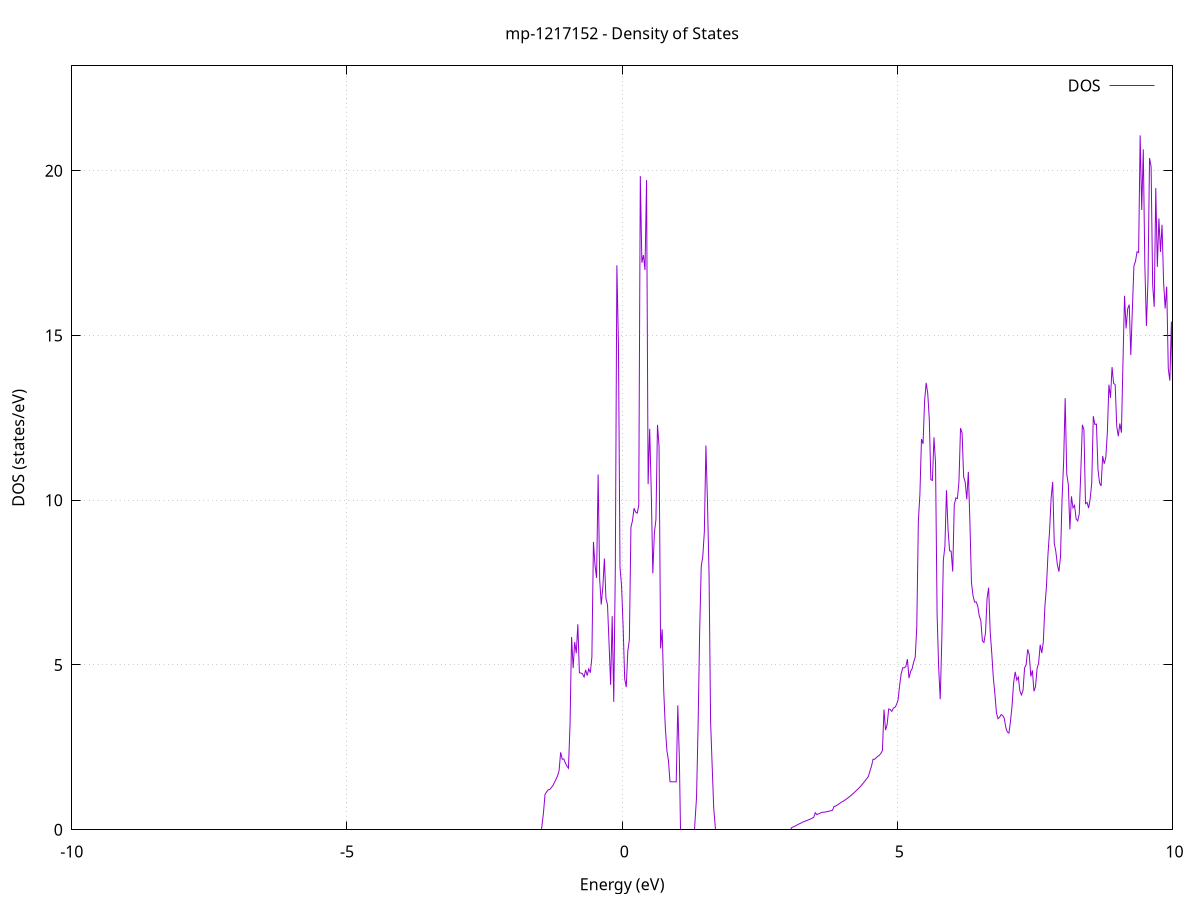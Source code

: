 set title 'mp-1217152 - Density of States'
set xlabel 'Energy (eV)'
set ylabel 'DOS (states/eV)'
set grid
set xrange [-10:10]
set yrange [0:23.180]
set xzeroaxis lt -1
set terminal png size 800,600
set output 'mp-1217152_dos_gnuplot.png'
plot '-' using 1:2 with lines title 'DOS'
-29.585400 0.000000
-29.557000 0.000000
-29.528600 0.000000
-29.500200 0.000000
-29.471800 0.000000
-29.443500 0.000000
-29.415100 0.000000
-29.386700 0.000000
-29.358300 0.000000
-29.329900 0.000000
-29.301500 0.000000
-29.273200 0.000000
-29.244800 0.000000
-29.216400 0.000000
-29.188000 0.000000
-29.159600 0.000000
-29.131200 0.000000
-29.102900 0.000000
-29.074500 0.000000
-29.046100 0.000000
-29.017700 0.000000
-28.989300 0.000000
-28.960900 0.000000
-28.932600 0.000000
-28.904200 0.000000
-28.875800 0.000000
-28.847400 0.000000
-28.819000 0.000000
-28.790700 0.000000
-28.762300 0.000000
-28.733900 0.000000
-28.705500 0.000000
-28.677100 0.000000
-28.648700 0.000000
-28.620400 0.000000
-28.592000 0.000000
-28.563600 0.000000
-28.535200 0.000000
-28.506800 0.000000
-28.478400 0.000000
-28.450100 0.000000
-28.421700 0.000000
-28.393300 0.000000
-28.364900 0.000000
-28.336500 0.000000
-28.308100 0.000000
-28.279800 0.000000
-28.251400 0.000000
-28.223000 0.000000
-28.194600 0.000000
-28.166200 0.000000
-28.137900 0.000000
-28.109500 0.000000
-28.081100 0.000000
-28.052700 0.000000
-28.024300 0.000000
-27.995900 0.000000
-27.967600 0.000000
-27.939200 0.000000
-27.910800 0.000000
-27.882400 0.000000
-27.854000 0.000000
-27.825600 0.000000
-27.797300 0.000000
-27.768900 0.000000
-27.740500 0.000000
-27.712100 0.000000
-27.683700 0.000000
-27.655300 0.000000
-27.627000 0.000000
-27.598600 0.000000
-27.570200 0.000000
-27.541800 0.000000
-27.513400 0.000000
-27.485000 0.000000
-27.456700 0.000000
-27.428300 0.000000
-27.399900 0.000000
-27.371500 0.000000
-27.343100 0.000000
-27.314800 0.000000
-27.286400 0.000000
-27.258000 0.000000
-27.229600 0.000000
-27.201200 0.000000
-27.172800 0.000000
-27.144500 0.000000
-27.116100 0.000000
-27.087700 0.000000
-27.059300 0.000000
-27.030900 0.000000
-27.002500 11.322500
-26.974200 7.687000
-26.945800 4.153000
-26.917400 11.993300
-26.889000 27.393200
-26.860600 17.843000
-26.832200 36.706500
-26.803900 10.664800
-26.775500 25.936900
-26.747100 23.036100
-26.718700 26.891500
-26.690300 25.285800
-26.661900 13.594500
-26.633600 31.408500
-26.605200 36.576500
-26.576800 17.557000
-26.548400 28.031500
-26.520000 55.784700
-26.491700 44.017700
-26.463300 45.048100
-26.434900 37.753100
-26.406500 8.943000
-26.378100 29.261000
-26.349700 56.026200
-26.321400 38.034600
-26.293000 28.166000
-26.264600 59.057200
-26.236200 45.416000
-26.207800 42.880400
-26.179400 38.852600
-26.151100 43.170200
-26.122700 30.925900
-26.094300 31.955900
-26.065900 41.074400
-26.037500 43.413700
-26.009100 24.697600
-25.980800 64.983900
-25.952400 11.633300
-25.924000 7.841500
-25.895600 10.628200
-25.867200 6.782300
-25.838900 0.000000
-25.810500 7.618100
-25.782100 6.831500
-25.753700 7.401300
-25.725300 8.021200
-25.696900 10.143500
-25.668600 16.246400
-25.640200 0.000000
-25.611800 0.000000
-25.583400 0.000000
-25.555000 0.000000
-25.526600 0.000000
-25.498300 0.000000
-25.469900 0.000000
-25.441500 0.000000
-25.413100 0.000000
-25.384700 0.000000
-25.356300 0.000000
-25.328000 0.000000
-25.299600 0.000000
-25.271200 0.000000
-25.242800 0.000000
-25.214400 0.000000
-25.186000 0.000000
-25.157700 0.000000
-25.129300 0.000000
-25.100900 0.000000
-25.072500 0.000000
-25.044100 0.000000
-25.015800 0.000000
-24.987400 0.000000
-24.959000 0.000000
-24.930600 0.000000
-24.902200 0.000000
-24.873800 0.000000
-24.845500 0.000000
-24.817100 0.000000
-24.788700 0.000000
-24.760300 0.000000
-24.731900 0.000000
-24.703500 0.000000
-24.675200 0.000000
-24.646800 0.000000
-24.618400 0.000000
-24.590000 0.000000
-24.561600 0.000000
-24.533200 0.000000
-24.504900 0.000000
-24.476500 0.000000
-24.448100 0.000000
-24.419700 0.000000
-24.391300 0.000000
-24.362900 0.000000
-24.334600 0.000000
-24.306200 0.000000
-24.277800 0.000000
-24.249400 0.000000
-24.221000 0.000000
-24.192700 0.000000
-24.164300 0.000000
-24.135900 0.000000
-24.107500 0.000000
-24.079100 0.000000
-24.050700 0.000000
-24.022400 0.000000
-23.994000 0.000000
-23.965600 0.000000
-23.937200 0.000000
-23.908800 0.000000
-23.880400 0.000000
-23.852100 0.000000
-23.823700 0.000000
-23.795300 0.000000
-23.766900 0.000000
-23.738500 0.000000
-23.710100 0.000000
-23.681800 0.000000
-23.653400 0.000000
-23.625000 0.000000
-23.596600 0.000000
-23.568200 0.000000
-23.539900 0.000000
-23.511500 0.000000
-23.483100 0.000000
-23.454700 0.000000
-23.426300 0.000000
-23.397900 0.000000
-23.369600 0.000000
-23.341200 0.000000
-23.312800 0.000000
-23.284400 0.000000
-23.256000 0.000000
-23.227600 0.000000
-23.199300 0.000000
-23.170900 0.000000
-23.142500 0.000000
-23.114100 0.000000
-23.085700 0.000000
-23.057300 0.000000
-23.029000 0.000000
-23.000600 0.000000
-22.972200 0.000000
-22.943800 0.000000
-22.915400 0.000000
-22.887000 0.000000
-22.858700 0.000000
-22.830300 0.000000
-22.801900 0.000000
-22.773500 0.000000
-22.745100 0.000000
-22.716800 0.000000
-22.688400 0.000000
-22.660000 0.000000
-22.631600 0.000000
-22.603200 0.000000
-22.574800 0.000000
-22.546500 0.000000
-22.518100 0.000000
-22.489700 0.000000
-22.461300 0.000000
-22.432900 0.000000
-22.404500 0.000000
-22.376200 0.000000
-22.347800 0.000000
-22.319400 0.000000
-22.291000 0.000000
-22.262600 0.000000
-22.234200 0.000000
-22.205900 0.000000
-22.177500 0.000000
-22.149100 0.000000
-22.120700 0.000000
-22.092300 0.000000
-22.063900 0.000000
-22.035600 0.000000
-22.007200 0.000000
-21.978800 0.000000
-21.950400 0.000000
-21.922000 0.000000
-21.893700 0.000000
-21.865300 0.000000
-21.836900 0.000000
-21.808500 0.000000
-21.780100 0.000000
-21.751700 0.000000
-21.723400 0.000000
-21.695000 0.000000
-21.666600 0.000000
-21.638200 0.000000
-21.609800 0.000000
-21.581400 0.000000
-21.553100 0.000000
-21.524700 0.000000
-21.496300 0.000000
-21.467900 0.000000
-21.439500 0.000000
-21.411100 0.000000
-21.382800 0.000000
-21.354400 0.000000
-21.326000 0.000000
-21.297600 0.000000
-21.269200 0.000000
-21.240900 0.000000
-21.212500 0.000000
-21.184100 0.000000
-21.155700 0.000000
-21.127300 0.000000
-21.098900 0.000000
-21.070600 0.000000
-21.042200 0.000000
-21.013800 0.000000
-20.985400 0.000000
-20.957000 0.000000
-20.928600 0.000000
-20.900300 0.000000
-20.871900 0.000000
-20.843500 0.000000
-20.815100 0.000000
-20.786700 0.000000
-20.758300 0.000000
-20.730000 0.000000
-20.701600 0.000000
-20.673200 0.000000
-20.644800 0.000000
-20.616400 0.000000
-20.588000 0.000000
-20.559700 0.000000
-20.531300 0.000000
-20.502900 0.000000
-20.474500 0.000000
-20.446100 0.000000
-20.417800 0.000000
-20.389400 0.000000
-20.361000 0.000000
-20.332600 0.000000
-20.304200 0.000000
-20.275800 0.000000
-20.247500 0.000000
-20.219100 0.000000
-20.190700 0.000000
-20.162300 0.000000
-20.133900 0.000000
-20.105500 0.000000
-20.077200 0.000000
-20.048800 0.000000
-20.020400 0.000000
-19.992000 0.000000
-19.963600 0.000000
-19.935200 0.000000
-19.906900 0.000000
-19.878500 0.000000
-19.850100 0.000000
-19.821700 0.000000
-19.793300 0.000000
-19.764900 0.000000
-19.736600 0.000000
-19.708200 0.000000
-19.679800 0.000000
-19.651400 0.000000
-19.623000 0.000000
-19.594700 0.000000
-19.566300 0.000000
-19.537900 0.000000
-19.509500 0.000000
-19.481100 0.000000
-19.452700 0.000000
-19.424400 0.000000
-19.396000 0.000000
-19.367600 0.000000
-19.339200 0.000000
-19.310800 0.000000
-19.282400 0.000000
-19.254100 0.000000
-19.225700 0.000000
-19.197300 0.000000
-19.168900 0.000000
-19.140500 0.000000
-19.112100 0.000000
-19.083800 0.000000
-19.055400 0.000000
-19.027000 0.000000
-18.998600 0.000000
-18.970200 0.000000
-18.941900 0.000000
-18.913500 0.000000
-18.885100 0.000000
-18.856700 0.000000
-18.828300 0.000000
-18.799900 0.000000
-18.771600 0.000000
-18.743200 0.000000
-18.714800 0.000000
-18.686400 0.000000
-18.658000 0.000000
-18.629600 0.000000
-18.601300 0.000000
-18.572900 0.000000
-18.544500 0.000000
-18.516100 0.000000
-18.487700 0.000000
-18.459300 0.000000
-18.431000 0.000000
-18.402600 0.000000
-18.374200 0.000000
-18.345800 0.000000
-18.317400 0.000000
-18.289000 0.000000
-18.260700 0.000000
-18.232300 0.000000
-18.203900 0.000000
-18.175500 0.000000
-18.147100 0.000000
-18.118800 0.000000
-18.090400 0.000000
-18.062000 0.000000
-18.033600 0.000000
-18.005200 0.000000
-17.976800 0.000000
-17.948500 0.000000
-17.920100 0.000000
-17.891700 0.000000
-17.863300 0.000000
-17.834900 0.000000
-17.806500 0.000000
-17.778200 0.000000
-17.749800 0.000000
-17.721400 0.000000
-17.693000 0.000000
-17.664600 0.000000
-17.636200 0.000000
-17.607900 0.000000
-17.579500 0.000000
-17.551100 0.000000
-17.522700 0.000000
-17.494300 0.000000
-17.465900 0.000000
-17.437600 0.000000
-17.409200 0.000000
-17.380800 0.000000
-17.352400 0.000000
-17.324000 0.000000
-17.295700 0.000000
-17.267300 0.000000
-17.238900 0.000000
-17.210500 0.000000
-17.182100 0.000000
-17.153700 0.000000
-17.125400 0.000000
-17.097000 0.000000
-17.068600 0.000000
-17.040200 0.000000
-17.011800 0.000000
-16.983400 0.000000
-16.955100 0.000000
-16.926700 0.000000
-16.898300 0.000000
-16.869900 0.000000
-16.841500 0.000000
-16.813100 0.000000
-16.784800 0.000000
-16.756400 0.000000
-16.728000 0.000000
-16.699600 0.000000
-16.671200 0.000000
-16.642900 0.000000
-16.614500 0.000000
-16.586100 0.000000
-16.557700 0.000000
-16.529300 0.000000
-16.500900 0.000000
-16.472600 0.000000
-16.444200 0.000000
-16.415800 0.000000
-16.387400 0.000000
-16.359000 0.000000
-16.330600 0.000000
-16.302300 0.000000
-16.273900 0.000000
-16.245500 0.000000
-16.217100 0.000000
-16.188700 0.000000
-16.160300 0.000000
-16.132000 0.000000
-16.103600 0.000000
-16.075200 0.000000
-16.046800 0.000000
-16.018400 0.000000
-15.990000 0.000000
-15.961700 0.000000
-15.933300 0.000000
-15.904900 0.000000
-15.876500 0.000000
-15.848100 0.000000
-15.819800 0.000000
-15.791400 0.000000
-15.763000 0.000000
-15.734600 0.000000
-15.706200 0.000000
-15.677800 0.000000
-15.649500 0.000000
-15.621100 0.000000
-15.592700 0.000000
-15.564300 0.000000
-15.535900 0.000000
-15.507500 0.000000
-15.479200 0.000000
-15.450800 0.000000
-15.422400 0.000000
-15.394000 0.000000
-15.365600 0.000000
-15.337200 0.000000
-15.308900 0.000000
-15.280500 0.000000
-15.252100 0.000000
-15.223700 0.000000
-15.195300 0.000000
-15.166900 0.000000
-15.138600 0.000000
-15.110200 0.000000
-15.081800 0.000000
-15.053400 0.000000
-15.025000 0.000000
-14.996700 0.000000
-14.968300 0.000000
-14.939900 0.000000
-14.911500 0.000000
-14.883100 0.000000
-14.854700 0.000000
-14.826400 0.000000
-14.798000 0.000000
-14.769600 0.000000
-14.741200 0.000000
-14.712800 0.000000
-14.684400 0.000000
-14.656100 0.000000
-14.627700 0.000000
-14.599300 0.000000
-14.570900 0.000000
-14.542500 0.000000
-14.514100 0.000000
-14.485800 0.000000
-14.457400 0.000000
-14.429000 0.000000
-14.400600 0.000000
-14.372200 0.000000
-14.343900 0.000000
-14.315500 0.000000
-14.287100 0.000000
-14.258700 0.000000
-14.230300 0.000000
-14.201900 0.000000
-14.173600 0.000000
-14.145200 0.000000
-14.116800 0.000000
-14.088400 2.191100
-14.060000 2.561200
-14.031600 2.634400
-14.003300 2.993700
-13.974900 3.998500
-13.946500 3.452100
-13.918100 2.636700
-13.889700 2.543900
-13.861300 2.444000
-13.833000 2.222900
-13.804600 2.201100
-13.776200 2.182100
-13.747800 2.162900
-13.719400 2.185300
-13.691000 2.238500
-13.662700 2.297100
-13.634300 6.708200
-13.605900 7.979100
-13.577500 9.409100
-13.549100 12.991100
-13.520800 46.847000
-13.492400 8.379200
-13.464000 12.432000
-13.435600 12.211100
-13.407200 14.332600
-13.378800 17.455500
-13.350500 7.682200
-13.322100 4.928100
-13.293700 5.274900
-13.265300 5.570000
-13.236900 6.968300
-13.208500 17.457000
-13.180200 0.000000
-13.151800 0.000000
-13.123400 0.000000
-13.095000 0.000000
-13.066600 0.000000
-13.038200 0.000000
-13.009900 0.000000
-12.981500 0.000000
-12.953100 0.000000
-12.924700 0.000000
-12.896300 0.000000
-12.868000 0.000000
-12.839600 0.000000
-12.811200 0.000000
-12.782800 0.000000
-12.754400 0.000000
-12.726000 0.000000
-12.697700 0.000000
-12.669300 0.000000
-12.640900 0.000000
-12.612500 0.000000
-12.584100 0.000000
-12.555700 0.000000
-12.527400 0.000000
-12.499000 0.000000
-12.470600 0.000000
-12.442200 0.000000
-12.413800 0.000000
-12.385400 0.000000
-12.357100 0.000000
-12.328700 0.000000
-12.300300 0.000000
-12.271900 0.000000
-12.243500 0.000000
-12.215100 0.000000
-12.186800 0.000000
-12.158400 0.000000
-12.130000 0.000000
-12.101600 0.000000
-12.073200 0.000000
-12.044900 0.000000
-12.016500 0.000000
-11.988100 0.000000
-11.959700 0.000000
-11.931300 0.000000
-11.902900 0.000000
-11.874600 0.000000
-11.846200 0.000000
-11.817800 0.000000
-11.789400 0.000000
-11.761000 0.000000
-11.732600 0.000000
-11.704300 0.000000
-11.675900 0.000000
-11.647500 0.000000
-11.619100 0.000000
-11.590700 0.000000
-11.562300 0.000000
-11.534000 0.000000
-11.505600 0.000000
-11.477200 0.000000
-11.448800 0.000000
-11.420400 0.000000
-11.392000 0.000000
-11.363700 0.000000
-11.335300 0.000000
-11.306900 0.000000
-11.278500 0.000000
-11.250100 0.000000
-11.221800 0.000000
-11.193400 0.000000
-11.165000 0.000000
-11.136600 0.000000
-11.108200 0.000000
-11.079800 0.000000
-11.051500 0.000000
-11.023100 0.000000
-10.994700 0.000000
-10.966300 0.000000
-10.937900 0.000000
-10.909500 0.000000
-10.881200 0.000000
-10.852800 0.000000
-10.824400 0.000000
-10.796000 0.000000
-10.767600 0.000000
-10.739200 0.000000
-10.710900 0.000000
-10.682500 0.000000
-10.654100 0.000000
-10.625700 0.000000
-10.597300 0.000000
-10.569000 0.000000
-10.540600 0.000000
-10.512200 0.000000
-10.483800 0.000000
-10.455400 0.000000
-10.427000 0.000000
-10.398700 0.000000
-10.370300 0.000000
-10.341900 0.000000
-10.313500 0.000000
-10.285100 0.000000
-10.256700 0.000000
-10.228400 0.000000
-10.200000 0.000000
-10.171600 0.000000
-10.143200 0.000000
-10.114800 0.000000
-10.086400 0.000000
-10.058100 0.000000
-10.029700 0.000000
-10.001300 0.000000
-9.972900 0.000000
-9.944500 0.000000
-9.916100 0.000000
-9.887800 0.000000
-9.859400 0.000000
-9.831000 0.000000
-9.802600 0.000000
-9.774200 0.000000
-9.745900 0.000000
-9.717500 0.000000
-9.689100 0.000000
-9.660700 0.000000
-9.632300 0.000000
-9.603900 0.000000
-9.575600 0.000000
-9.547200 0.000000
-9.518800 0.000000
-9.490400 0.000000
-9.462000 0.000000
-9.433600 0.000000
-9.405300 0.000000
-9.376900 0.000000
-9.348500 0.000000
-9.320100 0.000000
-9.291700 0.000000
-9.263300 0.000000
-9.235000 0.000000
-9.206600 0.000000
-9.178200 0.000000
-9.149800 0.000000
-9.121400 0.000000
-9.093000 0.000000
-9.064700 0.000000
-9.036300 0.000000
-9.007900 0.000000
-8.979500 0.000000
-8.951100 0.000000
-8.922800 0.000000
-8.894400 0.000000
-8.866000 0.000000
-8.837600 0.000000
-8.809200 0.000000
-8.780800 0.000000
-8.752500 0.000000
-8.724100 0.000000
-8.695700 0.000000
-8.667300 0.000000
-8.638900 0.000000
-8.610500 0.000000
-8.582200 0.000000
-8.553800 0.000000
-8.525400 0.000000
-8.497000 0.000000
-8.468600 0.000000
-8.440200 0.000000
-8.411900 0.000000
-8.383500 0.000000
-8.355100 0.000000
-8.326700 0.000000
-8.298300 0.000000
-8.270000 0.000000
-8.241600 0.000000
-8.213200 0.000000
-8.184800 0.000000
-8.156400 0.000000
-8.128000 0.000000
-8.099700 0.000000
-8.071300 0.000000
-8.042900 0.000000
-8.014500 0.000000
-7.986100 0.000000
-7.957700 0.000000
-7.929400 0.000000
-7.901000 0.000000
-7.872600 0.000000
-7.844200 0.000000
-7.815800 0.000000
-7.787400 0.000000
-7.759100 0.000000
-7.730700 0.000000
-7.702300 0.000000
-7.673900 0.000000
-7.645500 0.000000
-7.617100 0.000000
-7.588800 0.000000
-7.560400 0.000000
-7.532000 0.000000
-7.503600 0.000000
-7.475200 0.000000
-7.446900 0.000000
-7.418500 0.000000
-7.390100 0.000000
-7.361700 0.000000
-7.333300 0.000000
-7.304900 0.000000
-7.276600 0.000000
-7.248200 0.000000
-7.219800 0.000000
-7.191400 0.000000
-7.163000 0.000000
-7.134600 0.000000
-7.106300 0.000000
-7.077900 0.000000
-7.049500 0.000000
-7.021100 0.000000
-6.992700 0.000000
-6.964300 0.000000
-6.936000 0.000000
-6.907600 0.000000
-6.879200 0.000000
-6.850800 0.000000
-6.822400 0.000000
-6.794000 0.000000
-6.765700 0.000000
-6.737300 0.000000
-6.708900 0.000000
-6.680500 0.000000
-6.652100 0.000000
-6.623800 0.000000
-6.595400 0.000000
-6.567000 0.000000
-6.538600 0.000000
-6.510200 0.000000
-6.481800 0.000000
-6.453500 0.000000
-6.425100 0.000000
-6.396700 0.000000
-6.368300 0.000000
-6.339900 0.000000
-6.311500 0.000000
-6.283200 0.000000
-6.254800 0.000000
-6.226400 0.000000
-6.198000 0.000000
-6.169600 0.000000
-6.141200 0.000000
-6.112900 0.000000
-6.084500 0.000000
-6.056100 0.000000
-6.027700 0.000000
-5.999300 0.000000
-5.971000 0.000000
-5.942600 0.000000
-5.914200 0.000000
-5.885800 0.000000
-5.857400 0.000000
-5.829000 0.000000
-5.800700 0.000000
-5.772300 0.000000
-5.743900 0.000000
-5.715500 0.000000
-5.687100 0.000000
-5.658700 0.000000
-5.630400 0.000000
-5.602000 0.000000
-5.573600 0.000000
-5.545200 0.000000
-5.516800 0.000000
-5.488400 0.000000
-5.460100 0.000000
-5.431700 0.000000
-5.403300 0.000000
-5.374900 0.000000
-5.346500 0.000000
-5.318100 0.000000
-5.289800 0.000000
-5.261400 0.000000
-5.233000 0.000000
-5.204600 0.000000
-5.176200 0.000000
-5.147900 0.000000
-5.119500 0.000000
-5.091100 0.000000
-5.062700 0.000000
-5.034300 0.000000
-5.005900 0.000000
-4.977600 0.000000
-4.949200 0.000000
-4.920800 0.000000
-4.892400 0.000000
-4.864000 0.000000
-4.835600 0.000000
-4.807300 0.000000
-4.778900 0.000000
-4.750500 0.000000
-4.722100 0.000000
-4.693700 0.000000
-4.665300 0.000000
-4.637000 0.000000
-4.608600 0.000000
-4.580200 0.000000
-4.551800 0.000000
-4.523400 0.000000
-4.495000 0.000000
-4.466700 0.000000
-4.438300 0.000000
-4.409900 0.000000
-4.381500 0.000000
-4.353100 0.000000
-4.324800 0.000000
-4.296400 0.000000
-4.268000 0.000000
-4.239600 0.000000
-4.211200 0.000000
-4.182800 0.000000
-4.154500 0.000000
-4.126100 0.000000
-4.097700 0.000000
-4.069300 0.000000
-4.040900 0.000000
-4.012500 0.000000
-3.984200 0.000000
-3.955800 0.000000
-3.927400 0.000000
-3.899000 0.000000
-3.870600 0.000000
-3.842200 0.000000
-3.813900 0.000000
-3.785500 0.000000
-3.757100 0.000000
-3.728700 0.000000
-3.700300 0.000000
-3.672000 0.000000
-3.643600 0.000000
-3.615200 0.000000
-3.586800 0.000000
-3.558400 0.000000
-3.530000 0.000000
-3.501700 0.000000
-3.473300 0.000000
-3.444900 0.000000
-3.416500 0.000000
-3.388100 0.000000
-3.359700 0.000000
-3.331400 0.000000
-3.303000 0.000000
-3.274600 0.000000
-3.246200 0.000000
-3.217800 0.000000
-3.189400 0.000000
-3.161100 0.000000
-3.132700 0.000000
-3.104300 0.000000
-3.075900 0.000000
-3.047500 0.000000
-3.019100 0.000000
-2.990800 0.000000
-2.962400 0.000000
-2.934000 0.000000
-2.905600 0.000000
-2.877200 0.000000
-2.848900 0.000000
-2.820500 0.000000
-2.792100 0.000000
-2.763700 0.000000
-2.735300 0.000000
-2.706900 0.000000
-2.678600 0.000000
-2.650200 0.000000
-2.621800 0.000000
-2.593400 0.000000
-2.565000 0.000000
-2.536600 0.000000
-2.508300 0.000000
-2.479900 0.000000
-2.451500 0.000000
-2.423100 0.000000
-2.394700 0.000000
-2.366300 0.000000
-2.338000 0.000000
-2.309600 0.000000
-2.281200 0.000000
-2.252800 0.000000
-2.224400 0.000000
-2.196000 0.000000
-2.167700 0.000000
-2.139300 0.000000
-2.110900 0.000000
-2.082500 0.000000
-2.054100 0.000000
-2.025800 0.000000
-1.997400 0.000000
-1.969000 0.000000
-1.940600 0.000000
-1.912200 0.000000
-1.883800 0.000000
-1.855500 0.000000
-1.827100 0.000000
-1.798700 0.000000
-1.770300 0.000000
-1.741900 0.000000
-1.713500 0.000000
-1.685200 0.000000
-1.656800 0.000000
-1.628400 0.000000
-1.600000 0.000000
-1.571600 0.000000
-1.543200 0.000000
-1.514900 0.000000
-1.486500 0.000000
-1.458100 0.000000
-1.429700 0.513800
-1.401300 1.073400
-1.373000 1.149500
-1.344600 1.212900
-1.316200 1.222500
-1.287800 1.280300
-1.259400 1.336900
-1.231000 1.436600
-1.202700 1.528600
-1.174300 1.634400
-1.145900 1.794900
-1.117500 2.351000
-1.089100 2.140800
-1.060700 2.149300
-1.032400 2.029500
-1.004000 1.935000
-0.975600 1.868400
-0.947200 3.169700
-0.918800 5.850000
-0.890400 4.905700
-0.862100 5.697600
-0.833700 5.353600
-0.805300 6.236100
-0.776900 4.765500
-0.748500 4.754200
-0.720100 4.731800
-0.691800 4.635100
-0.663400 4.851500
-0.635000 4.678200
-0.606600 4.882800
-0.578200 4.765600
-0.549900 5.236200
-0.521500 8.735900
-0.493100 8.026400
-0.464700 7.639800
-0.436300 10.779400
-0.407900 7.583700
-0.379600 6.834600
-0.351200 7.355400
-0.322800 8.230700
-0.294400 7.025600
-0.266000 6.826500
-0.237600 5.640300
-0.209300 4.397300
-0.180900 6.483300
-0.152500 3.880700
-0.124100 7.935800
-0.095700 17.128400
-0.067300 14.724500
-0.039000 7.970500
-0.010600 7.404100
0.017800 6.164400
0.046200 4.580100
0.074600 4.328600
0.103000 5.421500
0.131300 5.767000
0.159700 9.176700
0.188100 9.385100
0.216500 9.756300
0.244900 9.639000
0.273200 9.606700
0.301600 9.834300
0.330000 19.834700
0.358400 17.207000
0.386800 17.440000
0.415200 16.986100
0.443500 19.714400
0.471900 10.487400
0.500300 12.167500
0.528700 10.294400
0.557100 7.779000
0.585500 8.995800
0.613800 9.407800
0.642200 12.288000
0.670600 11.639300
0.699000 5.503300
0.727400 6.083100
0.755800 4.208300
0.784100 3.116600
0.812500 2.411200
0.840900 2.106700
0.869300 1.459200
0.897700 1.455300
0.926000 1.455600
0.954400 1.456500
0.982800 1.457500
1.011200 3.776600
1.039600 2.162600
1.068000 0.000000
1.096300 0.000000
1.124700 0.000000
1.153100 0.000000
1.181500 0.000000
1.209900 0.000000
1.238300 0.000000
1.266600 0.000000
1.295000 0.000000
1.323400 0.000000
1.351800 0.988300
1.380200 3.172700
1.408600 6.032300
1.436900 7.993800
1.465300 8.295900
1.493700 9.043400
1.522100 11.661700
1.550500 9.938600
1.578900 7.780800
1.607200 3.280000
1.635600 1.945300
1.664000 0.648700
1.692400 0.000000
1.720800 0.000000
1.749100 0.000000
1.777500 0.000000
1.805900 0.000000
1.834300 0.000000
1.862700 0.000000
1.891100 0.000000
1.919400 0.000000
1.947800 0.000000
1.976200 0.000000
2.004600 0.000000
2.033000 0.000000
2.061400 0.000000
2.089700 0.000000
2.118100 0.000000
2.146500 0.000000
2.174900 0.000000
2.203300 0.000000
2.231700 0.000000
2.260000 0.000000
2.288400 0.000000
2.316800 0.000000
2.345200 0.000000
2.373600 0.000000
2.402000 0.000000
2.430300 0.000000
2.458700 0.000000
2.487100 0.000000
2.515500 0.000000
2.543900 0.000000
2.572200 0.000000
2.600600 0.000000
2.629000 0.000000
2.657400 0.000000
2.685800 0.000000
2.714200 0.000000
2.742500 0.000000
2.770900 0.000000
2.799300 0.000000
2.827700 0.000000
2.856100 0.000000
2.884500 0.000000
2.912800 0.000000
2.941200 0.000000
2.969600 0.000000
2.998000 0.000000
3.026400 0.000000
3.054800 0.000000
3.083100 0.069000
3.111500 0.088900
3.139900 0.110700
3.168300 0.134300
3.196700 0.159700
3.225000 0.186800
3.253400 0.206400
3.281800 0.235100
3.310200 0.250800
3.338600 0.270700
3.367000 0.290100
3.395300 0.309300
3.423700 0.328400
3.452100 0.350200
3.480500 0.375000
3.508900 0.515700
3.537300 0.459300
3.565600 0.481600
3.594000 0.503100
3.622400 0.523200
3.650800 0.531900
3.679200 0.536700
3.707600 0.544300
3.735900 0.555500
3.764300 0.566000
3.792700 0.577000
3.821100 0.590200
3.849500 0.705600
3.877900 0.719400
3.906200 0.749400
3.934600 0.780200
3.963000 0.813800
3.991400 0.844400
4.019800 0.870000
4.048100 0.901800
4.076500 0.935000
4.104900 0.971000
4.133300 1.009800
4.161700 1.047400
4.190100 1.088900
4.218400 1.131800
4.246800 1.175700
4.275200 1.220400
4.303600 1.268600
4.332000 1.319000
4.360400 1.376400
4.388700 1.431800
4.417100 1.491500
4.445500 1.554300
4.473900 1.617100
4.502300 1.778400
4.530700 1.932100
4.559000 2.139700
4.587400 2.137600
4.615800 2.184300
4.644200 2.228100
4.672600 2.258800
4.701000 2.318400
4.729300 2.402300
4.757700 3.647000
4.786100 3.025000
4.814500 3.191000
4.842900 3.665200
4.871200 3.651600
4.899600 3.593100
4.928000 3.691300
4.956400 3.714900
4.984800 3.795000
5.013200 3.942700
5.041500 4.372700
5.069900 4.731200
5.098300 4.916500
5.126700 4.912700
5.155100 4.955400
5.183500 5.178000
5.211800 4.602300
5.240200 4.797100
5.268600 4.886600
5.297000 5.088300
5.325400 5.238500
5.353800 6.165600
5.382100 9.363200
5.410500 10.189800
5.438900 11.855800
5.467300 11.710700
5.495700 13.021200
5.524000 13.561900
5.552400 13.247500
5.580800 12.461300
5.609200 10.623700
5.637600 10.601200
5.666000 11.908600
5.694300 11.133100
5.722700 6.542100
5.751100 4.927000
5.779500 3.961900
5.807900 5.732200
5.836300 8.184800
5.864600 8.598700
5.893000 10.301800
5.921400 9.117300
5.949800 8.464900
5.978200 8.454900
6.006600 7.834800
6.034900 9.859800
6.063300 10.070800
6.091700 10.047400
6.120100 10.580300
6.148500 12.187000
6.176900 12.038500
6.205200 10.712400
6.233600 10.543200
6.262000 10.027000
6.290400 10.861900
6.318800 9.349400
6.347100 7.497400
6.375500 7.103600
6.403900 6.907500
6.432300 6.917500
6.460700 6.797200
6.489100 6.486600
6.517400 6.347900
6.545800 5.732400
6.574200 5.684300
6.602600 5.985700
6.631000 7.026200
6.659400 7.345900
6.687700 6.003200
6.716100 5.356200
6.744500 4.612300
6.772900 4.123600
6.801300 3.542000
6.829700 3.370100
6.858000 3.415700
6.886400 3.494400
6.914800 3.470900
6.943200 3.382200
6.971600 3.099700
7.000000 2.964100
7.028300 2.935000
7.056700 3.294700
7.085100 3.771500
7.113500 4.472300
7.141900 4.791700
7.170200 4.542600
7.198600 4.634500
7.227000 4.214300
7.255400 4.091400
7.283800 4.229800
7.312200 4.910200
7.340500 5.012400
7.368900 5.476400
7.397300 5.314400
7.425700 4.652300
7.454100 4.837100
7.482500 4.203100
7.510800 4.338700
7.539200 4.894400
7.567600 5.060800
7.596000 5.613900
7.624400 5.362600
7.652800 5.696300
7.681100 6.768400
7.709500 7.375500
7.737900 8.371400
7.766300 9.064600
7.794700 10.066200
7.823000 10.554300
7.851400 8.699000
7.879800 8.446200
7.908200 8.043200
7.936600 7.833500
7.965000 8.283600
7.993300 10.032700
8.021700 11.161400
8.050100 13.097100
8.078500 10.794100
8.106900 10.480100
8.135300 9.114300
8.163600 10.117400
8.192000 9.767700
8.220400 9.846000
8.248800 9.435100
8.277200 9.372400
8.305600 9.582200
8.333900 10.865000
8.362300 12.288700
8.390700 12.144300
8.419100 9.895500
8.447500 9.934300
8.475900 9.761900
8.504200 10.041700
8.532600 10.523500
8.561000 12.549500
8.589400 12.300400
8.617800 12.310500
8.646100 10.938400
8.674500 10.525900
8.702900 10.433700
8.731300 11.340000
8.759700 11.108200
8.788100 11.296100
8.816400 12.059700
8.844800 13.507900
8.873200 13.107300
8.901600 14.040300
8.930000 13.544000
8.958400 13.508500
8.986700 12.247300
9.015100 11.941900
9.043500 12.329200
9.071900 12.050700
9.100300 14.203400
9.128700 16.205400
9.157000 15.210400
9.185400 15.808900
9.213800 15.935700
9.242200 14.405300
9.270600 15.780400
9.298900 17.107700
9.327300 17.248900
9.355700 17.538700
9.384100 17.515100
9.412500 21.072700
9.440900 18.807100
9.469200 20.648100
9.497600 17.132100
9.526000 15.289300
9.554400 16.652900
9.582800 20.381800
9.611200 20.128500
9.639500 16.528900
9.667900 15.867300
9.696300 19.471800
9.724700 17.078800
9.753100 18.550700
9.781500 17.534900
9.809800 18.358000
9.838200 16.623900
9.866600 15.817500
9.895000 16.482000
9.923400 13.990100
9.951800 13.628200
9.980100 15.422700
10.008500 12.857500
10.036900 10.089100
10.065300 11.954500
10.093700 15.256200
10.122000 14.012800
10.150400 14.305500
10.178800 13.320800
10.207200 13.714600
10.235600 13.557000
10.264000 14.953000
10.292300 18.979700
10.320700 17.010100
10.349100 15.637200
10.377500 12.955900
10.405900 9.808200
10.434300 9.688400
10.462600 11.316000
10.491000 11.321600
10.519400 9.014300
10.547800 8.223400
10.576200 8.241900
10.604600 7.617500
10.632900 7.112700
10.661300 6.739400
10.689700 7.811400
10.718100 7.722100
10.746500 8.691100
10.774900 7.579000
10.803200 7.635400
10.831600 7.182400
10.860000 7.839100
10.888400 6.095400
10.916800 6.306500
10.945100 7.043800
10.973500 9.658600
11.001900 5.523200
11.030300 4.356000
11.058700 4.436700
11.087100 4.407200
11.115400 4.342100
11.143800 4.867200
11.172200 5.203800
11.200600 5.043800
11.229000 4.207300
11.257400 3.952100
11.285700 3.667600
11.314100 3.362700
11.342500 3.328200
11.370900 3.271900
11.399300 3.540700
11.427700 3.942600
11.456000 3.876800
11.484400 3.520400
11.512800 3.002200
11.541200 2.895800
11.569600 2.950900
11.597900 2.909100
11.626300 2.842000
11.654700 2.836900
11.683100 2.856600
11.711500 2.874400
11.739900 2.785600
11.768200 2.825000
11.796600 2.904500
11.825000 2.951200
11.853400 2.479200
11.881800 2.293800
11.910200 2.094500
11.938500 2.110500
11.966900 2.034900
11.995300 1.957400
12.023700 1.924400
12.052100 1.901600
12.080500 1.920300
12.108800 1.915400
12.137200 1.901700
12.165600 1.893300
12.194000 1.873500
12.222400 1.852200
12.250800 1.855800
12.279100 1.869100
12.307500 1.874500
12.335900 1.807100
12.364300 1.794600
12.392700 1.787200
12.421000 1.774200
12.449400 1.783000
12.477800 1.791000
12.506200 1.802400
12.534600 1.804600
12.563000 1.791800
12.591300 1.769700
12.619700 1.804700
12.648100 1.670000
12.676500 1.726100
12.704900 1.751500
12.733300 1.779700
12.761600 1.810500
12.790000 1.824100
12.818400 1.857900
12.846800 1.877500
12.875200 1.906700
12.903600 1.943000
12.931900 1.997600
12.960300 2.056500
12.988700 2.128400
13.017100 2.192100
13.045500 2.383600
13.073900 2.463400
13.102200 2.518300
13.130600 2.478000
13.159000 2.443600
13.187400 2.392000
13.215800 2.364700
13.244100 2.327300
13.272500 2.278100
13.300900 2.232000
13.329300 2.205100
13.357700 2.167400
13.386100 2.123900
13.414400 2.065900
13.442800 1.988000
13.471200 1.929400
13.499600 1.873300
13.528000 1.849500
13.556400 1.845800
13.584700 1.864200
13.613100 1.921100
13.641500 2.019400
13.669900 2.140900
13.698300 2.655200
13.726700 2.829400
13.755000 2.963400
13.783400 3.037600
13.811800 2.805000
13.840200 2.656200
13.868600 2.512300
13.896900 2.381200
13.925300 2.323000
13.953700 2.174900
13.982100 2.114700
14.010500 2.137200
14.038900 1.960300
14.067200 1.642500
14.095600 1.535300
14.124000 1.448500
14.152400 1.369100
14.180800 1.495500
14.209200 1.494500
14.237500 1.139900
14.265900 1.183100
14.294300 1.235100
14.322700 1.363700
14.351100 1.542500
14.379500 1.773700
14.407800 1.964400
14.436200 2.141700
14.464600 2.320700
14.493000 2.496700
14.521400 2.521000
14.549800 2.546300
14.578100 2.463200
14.606500 2.275400
14.634900 2.105500
14.663300 1.946000
14.691700 1.710900
14.720000 1.570300
14.748400 1.540500
14.776800 1.532600
14.805200 1.566800
14.833600 1.589900
14.862000 1.604800
14.890300 1.851100
14.918700 1.845400
14.947100 1.955700
14.975500 2.134500
15.003900 2.087900
15.032300 2.050600
15.060600 2.317500
15.089000 2.315000
15.117400 2.192700
15.145800 2.154500
15.174200 2.167200
15.202600 2.360000
15.230900 2.434500
15.259300 2.854900
15.287700 2.376700
15.316100 2.139200
15.344500 2.192200
15.372900 1.821100
15.401200 1.823900
15.429600 1.806300
15.458000 2.023900
15.486400 2.209200
15.514800 2.234300
15.543100 2.344200
15.571500 2.069300
15.599900 2.022400
15.628300 2.063300
15.656700 2.160700
15.685100 2.238400
15.713400 2.334400
15.741800 2.434800
15.770200 2.689400
15.798600 2.745100
15.827000 2.683900
15.855400 2.623500
15.883700 2.502600
15.912100 2.447300
15.940500 2.458200
15.968900 2.442500
15.997300 2.527600
16.025700 2.297400
16.054000 2.239000
16.082400 2.202300
16.110800 2.171700
16.139200 2.196300
16.167600 2.222200
16.195900 2.268700
16.224300 2.263800
16.252700 2.323900
16.281100 2.315300
16.309500 2.337100
16.337900 2.333200
16.366200 2.435000
16.394600 2.479000
16.423000 2.493200
16.451400 2.536400
16.479800 2.543400
16.508200 2.497500
16.536500 2.516000
16.564900 2.515700
16.593300 2.550100
16.621700 2.641300
16.650100 2.644800
16.678500 2.744900
16.706800 2.761500
16.735200 2.793700
16.763600 2.823400
16.792000 2.945800
16.820400 3.086000
16.848800 3.214200
16.877100 3.336800
16.905500 3.430500
16.933900 3.351300
16.962300 3.251800
16.990700 3.273500
17.019000 3.339100
17.047400 3.317600
17.075800 3.165500
17.104200 3.121500
17.132600 3.195200
17.161000 3.309500
17.189300 3.473000
17.217700 3.625400
17.246100 3.454500
17.274500 3.381800
17.302900 3.335900
17.331300 3.211000
17.359600 3.095800
17.388000 2.882100
17.416400 2.746800
17.444800 2.603500
17.473200 2.539800
17.501600 2.470200
17.529900 2.410300
17.558300 2.436000
17.586700 2.444400
17.615100 2.493200
17.643500 2.580200
17.671900 2.848700
17.700200 3.128600
17.728600 3.493500
17.757000 3.415400
17.785400 3.366700
17.813800 3.461200
17.842100 3.420000
17.870500 3.482600
17.898900 3.365900
17.927300 3.296800
17.955700 3.350100
17.984100 3.542500
18.012400 3.716900
18.040800 3.731800
18.069200 3.707700
18.097600 3.734900
18.126000 3.681200
18.154400 3.652100
18.182700 3.754100
18.211100 3.895100
18.239500 3.751300
18.267900 4.081100
18.296300 4.038100
18.324700 3.730000
18.353000 3.431400
18.381400 3.344000
18.409800 3.244400
18.438200 3.237900
18.466600 3.303000
18.494900 3.451700
18.523300 3.439100
18.551700 3.512500
18.580100 3.527200
18.608500 3.558600
18.636900 3.554400
18.665200 3.462600
18.693600 3.425600
18.722000 3.379300
18.750400 3.501400
18.778800 3.545700
18.807200 3.638200
18.835500 3.756400
18.863900 3.837400
18.892300 3.669100
18.920700 3.499900
18.949100 3.447600
18.977500 3.498700
19.005800 3.570200
19.034200 3.655500
19.062600 3.721400
19.091000 3.736400
19.119400 3.783200
19.147800 3.931100
19.176100 4.179500
19.204500 4.393400
19.232900 4.466700
19.261300 4.366000
19.289700 4.248300
19.318000 4.182800
19.346400 4.036800
19.374800 3.897100
19.403200 4.162300
19.431600 3.847500
19.460000 3.702000
19.488300 3.911300
19.516700 4.045500
19.545100 3.967300
19.573500 3.928100
19.601900 3.926600
19.630300 3.869300
19.658600 3.922000
19.687000 3.979100
19.715400 4.004800
19.743800 3.984700
19.772200 4.747600
19.800600 4.576800
19.828900 4.135600
19.857300 3.866200
19.885700 3.832500
19.914100 3.926700
19.942500 3.986000
19.970900 4.159100
19.999200 4.616300
20.027600 5.360900
20.056000 4.799600
20.084400 4.614600
20.112800 4.699300
20.141100 4.523500
20.169500 4.687900
20.197900 4.939700
20.226300 5.309900
20.254700 5.223300
20.283100 5.191200
20.311400 4.746200
20.339800 4.600000
20.368200 4.393800
20.396600 4.526000
20.425000 4.391900
20.453400 4.661500
20.481700 4.957800
20.510100 5.582400
20.538500 5.137600
20.566900 5.080100
20.595300 4.799100
20.623700 4.663300
20.652000 4.675900
20.680400 4.593200
20.708800 4.559800
20.737200 4.271600
20.765600 4.216000
20.793900 4.231800
20.822300 4.240100
20.850700 4.518100
20.879100 4.768800
20.907500 4.782300
20.935900 4.805700
20.964200 4.709800
20.992600 4.615600
21.021000 4.613100
21.049400 4.518800
21.077800 4.356500
21.106200 4.308500
21.134500 4.335000
21.162900 4.303200
21.191300 4.329100
21.219700 4.641500
21.248100 4.718000
21.276500 4.755300
21.304800 4.674900
21.333200 4.651700
21.361600 4.633600
21.390000 4.470800
21.418400 4.307700
21.446800 4.324600
21.475100 4.367500
21.503500 4.587400
21.531900 4.765600
21.560300 5.011600
21.588700 4.864000
21.617000 4.720600
21.645400 4.730700
21.673800 4.332000
21.702200 4.106200
21.730600 3.979400
21.759000 3.954000
21.787300 3.887800
21.815700 4.098700
21.844100 4.200500
21.872500 4.039700
21.900900 4.036300
21.929300 3.856700
21.957600 3.731200
21.986000 3.871800
22.014400 3.669200
22.042800 3.579300
22.071200 3.496800
22.099600 3.319900
22.127900 3.191100
22.156300 3.125500
22.184700 4.280500
22.213100 3.034700
22.241500 3.193100
22.269900 3.256500
22.298200 3.238300
22.326600 2.892200
22.355000 2.932700
22.383400 2.852500
22.411800 2.703700
22.440100 2.606800
22.468500 2.549700
22.496900 2.645800
22.525300 2.551000
22.553700 2.569100
22.582100 2.557900
22.610400 2.484600
22.638800 2.348900
22.667200 2.312800
22.695600 2.310100
22.724000 2.396900
22.752400 2.454600
22.780700 2.487500
22.809100 2.447900
22.837500 2.371600
22.865900 2.325700
22.894300 2.248800
22.922700 2.198100
22.951000 2.139300
22.979400 2.234900
23.007800 2.065100
23.036200 2.020100
23.064600 1.997100
23.092900 1.951600
23.121300 1.914300
23.149700 1.864400
23.178100 1.832000
23.206500 1.769300
23.234900 1.721400
23.263200 1.710900
23.291600 1.656200
23.320000 1.553600
23.348400 1.492100
23.376800 1.449200
23.405200 1.474800
23.433500 1.736900
23.461900 1.453200
23.490300 1.422400
23.518700 1.398900
23.547100 1.375200
23.575500 1.357100
23.603800 1.366900
23.632200 1.345700
23.660600 1.216300
23.689000 1.192200
23.717400 1.127000
23.745800 1.083900
23.774100 1.016400
23.802500 0.892200
23.830900 0.804300
23.859300 0.770100
23.887700 0.893400
23.916000 0.752800
23.944400 0.591800
23.972800 0.535300
24.001200 0.495500
24.029600 0.488200
24.058000 0.446600
24.086300 0.314600
24.114700 0.295300
24.143100 0.278700
24.171500 0.263100
24.199900 0.247800
24.228300 0.232000
24.256600 0.211700
24.285000 0.179700
24.313400 0.152600
24.341800 0.138100
24.370200 0.125300
24.398600 0.112900
24.426900 0.100800
24.455300 0.089500
24.483700 0.078700
24.512100 0.068500
24.540500 0.061100
24.568900 0.054600
24.597200 0.048800
24.625600 0.000000
24.654000 0.000000
24.682400 0.000000
24.710800 0.000000
24.739100 0.000000
24.767500 0.000000
24.795900 0.000000
24.824300 0.000000
24.852700 0.000000
24.881100 0.000000
24.909400 0.000000
24.937800 0.000000
24.966200 0.000000
24.994600 0.000000
25.023000 0.000000
25.051400 0.000000
25.079700 0.000000
25.108100 0.000000
25.136500 0.000000
25.164900 0.000000
25.193300 0.000000
25.221700 0.000000
25.250000 0.000000
25.278400 0.000000
25.306800 0.000000
25.335200 0.000000
25.363600 0.000000
25.391900 0.000000
25.420300 0.000000
25.448700 0.000000
25.477100 0.000000
25.505500 0.000000
25.533900 0.000000
25.562200 0.000000
25.590600 0.000000
25.619000 0.000000
25.647400 0.000000
25.675800 0.000000
25.704200 0.000000
25.732500 0.000000
25.760900 0.000000
25.789300 0.000000
25.817700 0.000000
25.846100 0.000000
25.874500 0.000000
25.902800 0.000000
25.931200 0.000000
25.959600 0.000000
25.988000 0.000000
26.016400 0.000000
26.044800 0.000000
26.073100 0.000000
26.101500 0.000000
26.129900 0.000000
26.158300 0.000000
26.186700 0.000000
26.215000 0.000000
26.243400 0.000000
26.271800 0.000000
26.300200 0.000000
26.328600 0.000000
26.357000 0.000000
26.385300 0.000000
26.413700 0.000000
26.442100 0.000000
26.470500 0.000000
26.498900 0.000000
26.527300 0.000000
26.555600 0.000000
26.584000 0.000000
26.612400 0.000000
26.640800 0.000000
26.669200 0.000000
26.697600 0.000000
26.725900 0.000000
26.754300 0.000000
26.782700 0.000000
26.811100 0.000000
26.839500 0.000000
26.867900 0.000000
26.896200 0.000000
26.924600 0.000000
26.953000 0.000000
26.981400 0.000000
27.009800 0.000000
27.038100 0.000000
27.066500 0.000000
27.094900 0.000000
27.123300 0.000000
27.151700 0.000000
27.180100 0.000000
e
